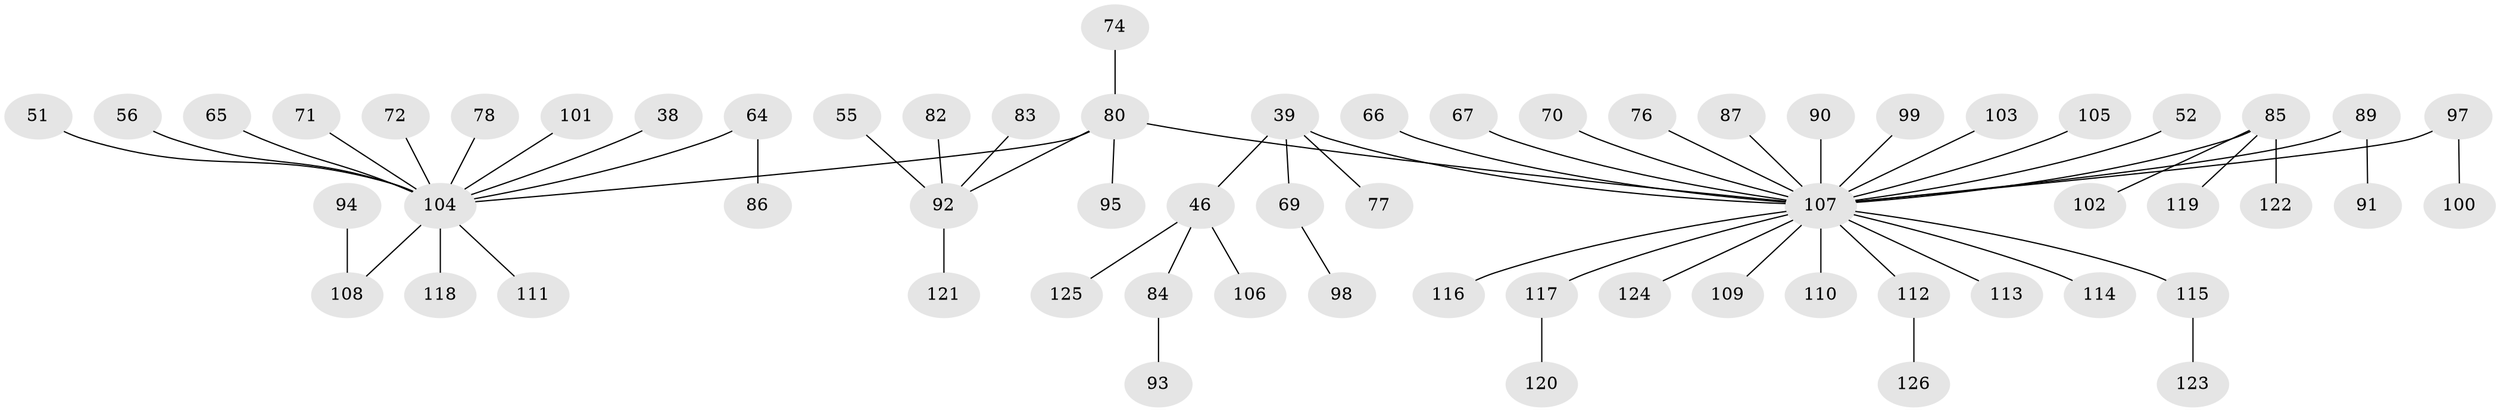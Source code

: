 // original degree distribution, {4: 0.06349206349206349, 7: 0.023809523809523808, 6: 0.015873015873015872, 5: 0.031746031746031744, 3: 0.0873015873015873, 2: 0.2698412698412698, 1: 0.5079365079365079}
// Generated by graph-tools (version 1.1) at 2025/56/03/04/25 21:56:31]
// undirected, 63 vertices, 62 edges
graph export_dot {
graph [start="1"]
  node [color=gray90,style=filled];
  38;
  39;
  46;
  51;
  52;
  55;
  56;
  64 [super="+45+47+61"];
  65;
  66;
  67;
  69;
  70;
  71;
  72;
  74;
  76;
  77;
  78;
  80 [super="+10+21+33"];
  82;
  83;
  84;
  85;
  86;
  87;
  89;
  90;
  91;
  92 [super="+12+15+22+27+53+54"];
  93;
  94;
  95;
  97;
  98;
  99;
  100;
  101;
  102;
  103;
  104 [super="+42+49+57"];
  105;
  106;
  107 [super="+43+31+58+68+88+32+48+59+81+63+62+75+96+79"];
  108 [super="+50"];
  109;
  110;
  111;
  112;
  113;
  114;
  115;
  116;
  117;
  118;
  119;
  120;
  121;
  122;
  123;
  124;
  125;
  126;
  38 -- 104;
  39 -- 46;
  39 -- 69;
  39 -- 77;
  39 -- 107;
  46 -- 84;
  46 -- 106;
  46 -- 125;
  51 -- 104;
  52 -- 107;
  55 -- 92;
  56 -- 104;
  64 -- 86;
  64 -- 104;
  65 -- 104;
  66 -- 107;
  67 -- 107;
  69 -- 98;
  70 -- 107;
  71 -- 104;
  72 -- 104;
  74 -- 80;
  76 -- 107;
  78 -- 104;
  80 -- 92;
  80 -- 107;
  80 -- 104;
  80 -- 95;
  82 -- 92;
  83 -- 92;
  84 -- 93;
  85 -- 102;
  85 -- 119;
  85 -- 122;
  85 -- 107;
  87 -- 107;
  89 -- 91;
  89 -- 107;
  90 -- 107;
  92 -- 121;
  94 -- 108;
  97 -- 100;
  97 -- 107;
  99 -- 107;
  101 -- 104;
  103 -- 107;
  104 -- 118;
  104 -- 108;
  104 -- 111;
  105 -- 107;
  107 -- 112;
  107 -- 113;
  107 -- 114;
  107 -- 110;
  107 -- 115;
  107 -- 116;
  107 -- 117;
  107 -- 124;
  107 -- 109;
  112 -- 126;
  115 -- 123;
  117 -- 120;
}
